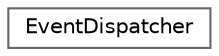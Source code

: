 digraph "Graphical Class Hierarchy"
{
 // LATEX_PDF_SIZE
  bgcolor="transparent";
  edge [fontname=Helvetica,fontsize=10,labelfontname=Helvetica,labelfontsize=10];
  node [fontname=Helvetica,fontsize=10,shape=box,height=0.2,width=0.4];
  rankdir="LR";
  Node0 [label="EventDispatcher",height=0.2,width=0.4,color="grey40", fillcolor="white", style="filled",URL="$de/d3c/struct_event_dispatcher.html",tooltip=" "];
}
